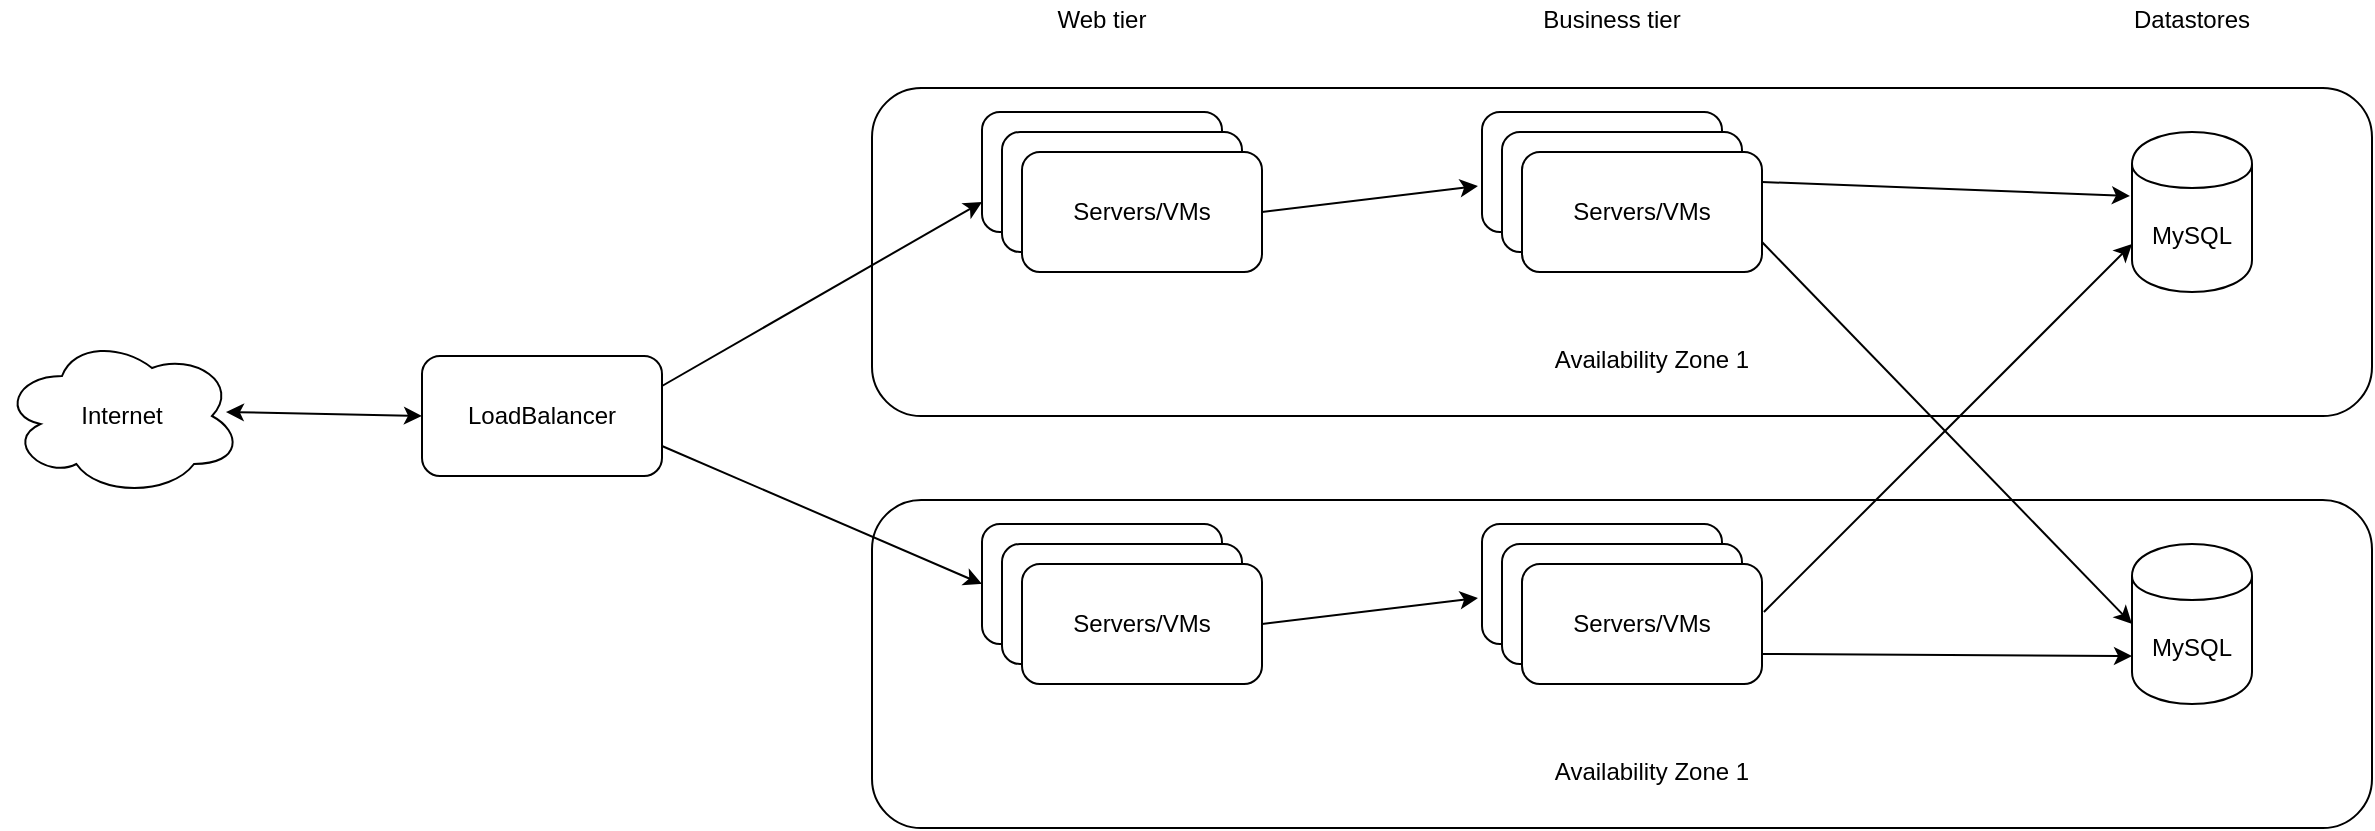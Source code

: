 <mxfile version="12.2.2" type="device" pages="1"><diagram id="VNUok8skFLnJ7xhBNB8m" name="Page-1"><mxGraphModel dx="1408" dy="802" grid="1" gridSize="10" guides="1" tooltips="1" connect="1" arrows="1" fold="1" page="1" pageScale="1" pageWidth="850" pageHeight="1100" math="0" shadow="0"><root><mxCell id="0"/><mxCell id="1" parent="0"/><mxCell id="z1BXoBs8MxJz5iU_pHqx-36" value="" style="rounded=1;whiteSpace=wrap;html=1;" vertex="1" parent="1"><mxGeometry x="455" y="114" width="750" height="164" as="geometry"/></mxCell><mxCell id="z1BXoBs8MxJz5iU_pHqx-1" value="Internet" style="ellipse;shape=cloud;whiteSpace=wrap;html=1;" vertex="1" parent="1"><mxGeometry x="20" y="238" width="120" height="80" as="geometry"/></mxCell><mxCell id="z1BXoBs8MxJz5iU_pHqx-2" value="LoadBalancer" style="rounded=1;whiteSpace=wrap;html=1;" vertex="1" parent="1"><mxGeometry x="230" y="248" width="120" height="60" as="geometry"/></mxCell><mxCell id="z1BXoBs8MxJz5iU_pHqx-3" value="Servers/VMs" style="rounded=1;whiteSpace=wrap;html=1;" vertex="1" parent="1"><mxGeometry x="510" y="126" width="120" height="60" as="geometry"/></mxCell><mxCell id="z1BXoBs8MxJz5iU_pHqx-4" value="Web tier" style="text;html=1;strokeColor=none;fillColor=none;align=center;verticalAlign=middle;whiteSpace=wrap;rounded=0;" vertex="1" parent="1"><mxGeometry x="530" y="70" width="80" height="20" as="geometry"/></mxCell><mxCell id="z1BXoBs8MxJz5iU_pHqx-5" value="Servers/VMs" style="rounded=1;whiteSpace=wrap;html=1;" vertex="1" parent="1"><mxGeometry x="520" y="136" width="120" height="60" as="geometry"/></mxCell><mxCell id="z1BXoBs8MxJz5iU_pHqx-6" value="Servers/VMs" style="rounded=1;whiteSpace=wrap;html=1;" vertex="1" parent="1"><mxGeometry x="530" y="146" width="120" height="60" as="geometry"/></mxCell><mxCell id="z1BXoBs8MxJz5iU_pHqx-7" value="Business tier" style="text;html=1;strokeColor=none;fillColor=none;align=center;verticalAlign=middle;whiteSpace=wrap;rounded=0;" vertex="1" parent="1"><mxGeometry x="780" y="70" width="90" height="20" as="geometry"/></mxCell><mxCell id="z1BXoBs8MxJz5iU_pHqx-9" value="Servers/VMs" style="rounded=1;whiteSpace=wrap;html=1;" vertex="1" parent="1"><mxGeometry x="760" y="126" width="120" height="60" as="geometry"/></mxCell><mxCell id="z1BXoBs8MxJz5iU_pHqx-10" value="Servers/VMs" style="rounded=1;whiteSpace=wrap;html=1;" vertex="1" parent="1"><mxGeometry x="770" y="136" width="120" height="60" as="geometry"/></mxCell><mxCell id="z1BXoBs8MxJz5iU_pHqx-11" value="Servers/VMs" style="rounded=1;whiteSpace=wrap;html=1;" vertex="1" parent="1"><mxGeometry x="780" y="146" width="120" height="60" as="geometry"/></mxCell><mxCell id="z1BXoBs8MxJz5iU_pHqx-12" value="Datastores" style="text;html=1;strokeColor=none;fillColor=none;align=center;verticalAlign=middle;whiteSpace=wrap;rounded=0;" vertex="1" parent="1"><mxGeometry x="1070" y="70" width="90" height="20" as="geometry"/></mxCell><mxCell id="z1BXoBs8MxJz5iU_pHqx-13" value="MySQL&lt;span style=&quot;color: rgba(0 , 0 , 0 , 0) ; font-family: &amp;#34;helvetica&amp;#34; , &amp;#34;arial&amp;#34; , sans-serif ; font-size: 0px ; white-space: nowrap&quot;&gt;%3CmxGraphModel%3E%3Croot%3E%3CmxCell%20id%3D%220%22%2F%3E%3CmxCell%20id%3D%221%22%20parent%3D%220%22%2F%3E%3CmxCell%20id%3D%222%22%20value%3D%22Business%20tier%22%20style%3D%22text%3Bhtml%3D1%3BstrokeColor%3Dnone%3BfillColor%3Dnone%3Balign%3Dcenter%3BverticalAlign%3Dmiddle%3BwhiteSpace%3Dwrap%3Brounded%3D0%3B%22%20vertex%3D%221%22%20parent%3D%221%22%3E%3CmxGeometry%20x%3D%22780%22%20y%3D%2270%22%20width%3D%2290%22%20height%3D%2220%22%20as%3D%22geometry%22%2F%3E%3C%2FmxCell%3E%3C%2Froot%3E%3C%2FmxGraphModel%3E&lt;/span&gt;" style="shape=cylinder;whiteSpace=wrap;html=1;boundedLbl=1;backgroundOutline=1;" vertex="1" parent="1"><mxGeometry x="1085" y="136" width="60" height="80" as="geometry"/></mxCell><mxCell id="z1BXoBs8MxJz5iU_pHqx-37" value="Availability Zone 1" style="text;html=1;strokeColor=none;fillColor=none;align=center;verticalAlign=middle;whiteSpace=wrap;rounded=0;" vertex="1" parent="1"><mxGeometry x="790" y="240" width="110" height="20" as="geometry"/></mxCell><mxCell id="z1BXoBs8MxJz5iU_pHqx-39" value="" style="endArrow=classic;html=1;exitX=1;exitY=0.5;exitDx=0;exitDy=0;entryX=-0.017;entryY=0.617;entryDx=0;entryDy=0;entryPerimeter=0;" edge="1" parent="1" source="z1BXoBs8MxJz5iU_pHqx-6" target="z1BXoBs8MxJz5iU_pHqx-9"><mxGeometry width="50" height="50" relative="1" as="geometry"><mxPoint x="910" y="370" as="sourcePoint"/><mxPoint x="960" y="320" as="targetPoint"/></mxGeometry></mxCell><mxCell id="z1BXoBs8MxJz5iU_pHqx-40" value="" style="endArrow=classic;html=1;exitX=1;exitY=0.25;exitDx=0;exitDy=0;entryX=-0.017;entryY=0.4;entryDx=0;entryDy=0;entryPerimeter=0;" edge="1" parent="1" source="z1BXoBs8MxJz5iU_pHqx-11" target="z1BXoBs8MxJz5iU_pHqx-13"><mxGeometry width="50" height="50" relative="1" as="geometry"><mxPoint x="1080" y="370" as="sourcePoint"/><mxPoint x="1130" y="320" as="targetPoint"/></mxGeometry></mxCell><mxCell id="z1BXoBs8MxJz5iU_pHqx-41" value="" style="rounded=1;whiteSpace=wrap;html=1;" vertex="1" parent="1"><mxGeometry x="455" y="320" width="750" height="164" as="geometry"/></mxCell><mxCell id="z1BXoBs8MxJz5iU_pHqx-42" value="Servers/VMs" style="rounded=1;whiteSpace=wrap;html=1;" vertex="1" parent="1"><mxGeometry x="510" y="332" width="120" height="60" as="geometry"/></mxCell><mxCell id="z1BXoBs8MxJz5iU_pHqx-43" value="Servers/VMs" style="rounded=1;whiteSpace=wrap;html=1;" vertex="1" parent="1"><mxGeometry x="520" y="342" width="120" height="60" as="geometry"/></mxCell><mxCell id="z1BXoBs8MxJz5iU_pHqx-44" value="Servers/VMs" style="rounded=1;whiteSpace=wrap;html=1;" vertex="1" parent="1"><mxGeometry x="530" y="352" width="120" height="60" as="geometry"/></mxCell><mxCell id="z1BXoBs8MxJz5iU_pHqx-45" value="Servers/VMs" style="rounded=1;whiteSpace=wrap;html=1;" vertex="1" parent="1"><mxGeometry x="760" y="332" width="120" height="60" as="geometry"/></mxCell><mxCell id="z1BXoBs8MxJz5iU_pHqx-46" value="Servers/VMs" style="rounded=1;whiteSpace=wrap;html=1;" vertex="1" parent="1"><mxGeometry x="770" y="342" width="120" height="60" as="geometry"/></mxCell><mxCell id="z1BXoBs8MxJz5iU_pHqx-47" value="Servers/VMs" style="rounded=1;whiteSpace=wrap;html=1;" vertex="1" parent="1"><mxGeometry x="780" y="352" width="120" height="60" as="geometry"/></mxCell><mxCell id="z1BXoBs8MxJz5iU_pHqx-48" value="MySQL&lt;span style=&quot;color: rgba(0 , 0 , 0 , 0) ; font-family: &amp;#34;helvetica&amp;#34; , &amp;#34;arial&amp;#34; , sans-serif ; font-size: 0px ; white-space: nowrap&quot;&gt;%3CmxGraphModel%3E%3Croot%3E%3CmxCell%20id%3D%220%22%2F%3E%3CmxCell%20id%3D%221%22%20parent%3D%220%22%2F%3E%3CmxCell%20id%3D%222%22%20value%3D%22Business%20tier%22%20style%3D%22text%3Bhtml%3D1%3BstrokeColor%3Dnone%3BfillColor%3Dnone%3Balign%3Dcenter%3BverticalAlign%3Dmiddle%3BwhiteSpace%3Dwrap%3Brounded%3D0%3B%22%20vertex%3D%221%22%20parent%3D%221%22%3E%3CmxGeometry%20x%3D%22780%22%20y%3D%2270%22%20width%3D%2290%22%20height%3D%2220%22%20as%3D%22geometry%22%2F%3E%3C%2FmxCell%3E%3C%2Froot%3E%3C%2FmxGraphModel%3E&lt;/span&gt;" style="shape=cylinder;whiteSpace=wrap;html=1;boundedLbl=1;backgroundOutline=1;" vertex="1" parent="1"><mxGeometry x="1085" y="342" width="60" height="80" as="geometry"/></mxCell><mxCell id="z1BXoBs8MxJz5iU_pHqx-49" value="Availability Zone 1" style="text;html=1;strokeColor=none;fillColor=none;align=center;verticalAlign=middle;whiteSpace=wrap;rounded=0;" vertex="1" parent="1"><mxGeometry x="790" y="446" width="110" height="20" as="geometry"/></mxCell><mxCell id="z1BXoBs8MxJz5iU_pHqx-50" value="" style="endArrow=classic;html=1;exitX=1;exitY=0.5;exitDx=0;exitDy=0;entryX=-0.017;entryY=0.617;entryDx=0;entryDy=0;entryPerimeter=0;" edge="1" parent="1" source="z1BXoBs8MxJz5iU_pHqx-44" target="z1BXoBs8MxJz5iU_pHqx-45"><mxGeometry width="50" height="50" relative="1" as="geometry"><mxPoint x="910" y="576" as="sourcePoint"/><mxPoint x="960" y="526" as="targetPoint"/></mxGeometry></mxCell><mxCell id="z1BXoBs8MxJz5iU_pHqx-51" value="" style="endArrow=classic;html=1;exitX=1;exitY=0.75;exitDx=0;exitDy=0;entryX=0;entryY=0.7;entryDx=0;entryDy=0;" edge="1" parent="1" source="z1BXoBs8MxJz5iU_pHqx-47" target="z1BXoBs8MxJz5iU_pHqx-48"><mxGeometry width="50" height="50" relative="1" as="geometry"><mxPoint x="1080" y="576" as="sourcePoint"/><mxPoint x="1130" y="526" as="targetPoint"/></mxGeometry></mxCell><mxCell id="z1BXoBs8MxJz5iU_pHqx-52" value="" style="endArrow=classic;html=1;exitX=1;exitY=0.75;exitDx=0;exitDy=0;entryX=0;entryY=0.5;entryDx=0;entryDy=0;" edge="1" parent="1" source="z1BXoBs8MxJz5iU_pHqx-11" target="z1BXoBs8MxJz5iU_pHqx-48"><mxGeometry width="50" height="50" relative="1" as="geometry"><mxPoint x="1010" y="250" as="sourcePoint"/><mxPoint x="1060" y="200" as="targetPoint"/></mxGeometry></mxCell><mxCell id="z1BXoBs8MxJz5iU_pHqx-53" value="" style="endArrow=classic;html=1;exitX=1.008;exitY=0.4;exitDx=0;exitDy=0;exitPerimeter=0;entryX=0;entryY=0.7;entryDx=0;entryDy=0;" edge="1" parent="1" source="z1BXoBs8MxJz5iU_pHqx-47" target="z1BXoBs8MxJz5iU_pHqx-13"><mxGeometry width="50" height="50" relative="1" as="geometry"><mxPoint x="940" y="360" as="sourcePoint"/><mxPoint x="990" y="310" as="targetPoint"/></mxGeometry></mxCell><mxCell id="z1BXoBs8MxJz5iU_pHqx-54" value="" style="endArrow=classic;html=1;entryX=0;entryY=0.75;entryDx=0;entryDy=0;exitX=1;exitY=0.25;exitDx=0;exitDy=0;" edge="1" parent="1" source="z1BXoBs8MxJz5iU_pHqx-2" target="z1BXoBs8MxJz5iU_pHqx-3"><mxGeometry width="50" height="50" relative="1" as="geometry"><mxPoint x="380" y="220" as="sourcePoint"/><mxPoint x="430" y="170" as="targetPoint"/></mxGeometry></mxCell><mxCell id="z1BXoBs8MxJz5iU_pHqx-55" value="" style="endArrow=classic;html=1;exitX=1;exitY=0.75;exitDx=0;exitDy=0;entryX=0;entryY=0.5;entryDx=0;entryDy=0;" edge="1" parent="1" source="z1BXoBs8MxJz5iU_pHqx-2" target="z1BXoBs8MxJz5iU_pHqx-42"><mxGeometry width="50" height="50" relative="1" as="geometry"><mxPoint x="380" y="420" as="sourcePoint"/><mxPoint x="430" y="370" as="targetPoint"/></mxGeometry></mxCell><mxCell id="z1BXoBs8MxJz5iU_pHqx-56" value="" style="endArrow=classic;startArrow=classic;html=1;exitX=0.933;exitY=0.475;exitDx=0;exitDy=0;exitPerimeter=0;entryX=0;entryY=0.5;entryDx=0;entryDy=0;" edge="1" parent="1" source="z1BXoBs8MxJz5iU_pHqx-1" target="z1BXoBs8MxJz5iU_pHqx-2"><mxGeometry width="50" height="50" relative="1" as="geometry"><mxPoint x="170" y="400" as="sourcePoint"/><mxPoint x="220" y="350" as="targetPoint"/></mxGeometry></mxCell></root></mxGraphModel></diagram></mxfile>